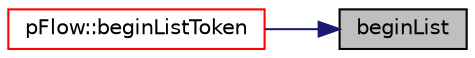 digraph "beginList"
{
 // LATEX_PDF_SIZE
  edge [fontname="Helvetica",fontsize="10",labelfontname="Helvetica",labelfontsize="10"];
  node [fontname="Helvetica",fontsize="10",shape=record];
  rankdir="RL";
  Node1 [label="beginList",height=0.2,width=0.4,color="black", fillcolor="grey75", style="filled", fontcolor="black",tooltip=" "];
  Node1 -> Node2 [dir="back",color="midnightblue",fontsize="10",style="solid",fontname="Helvetica"];
  Node2 [label="pFlow::beginListToken",height=0.2,width=0.4,color="red", fillcolor="white", style="filled",URL="$namespacepFlow.html#a1ea8e5601f8228c20b90c8c7a372c8f0",tooltip=" "];
}
